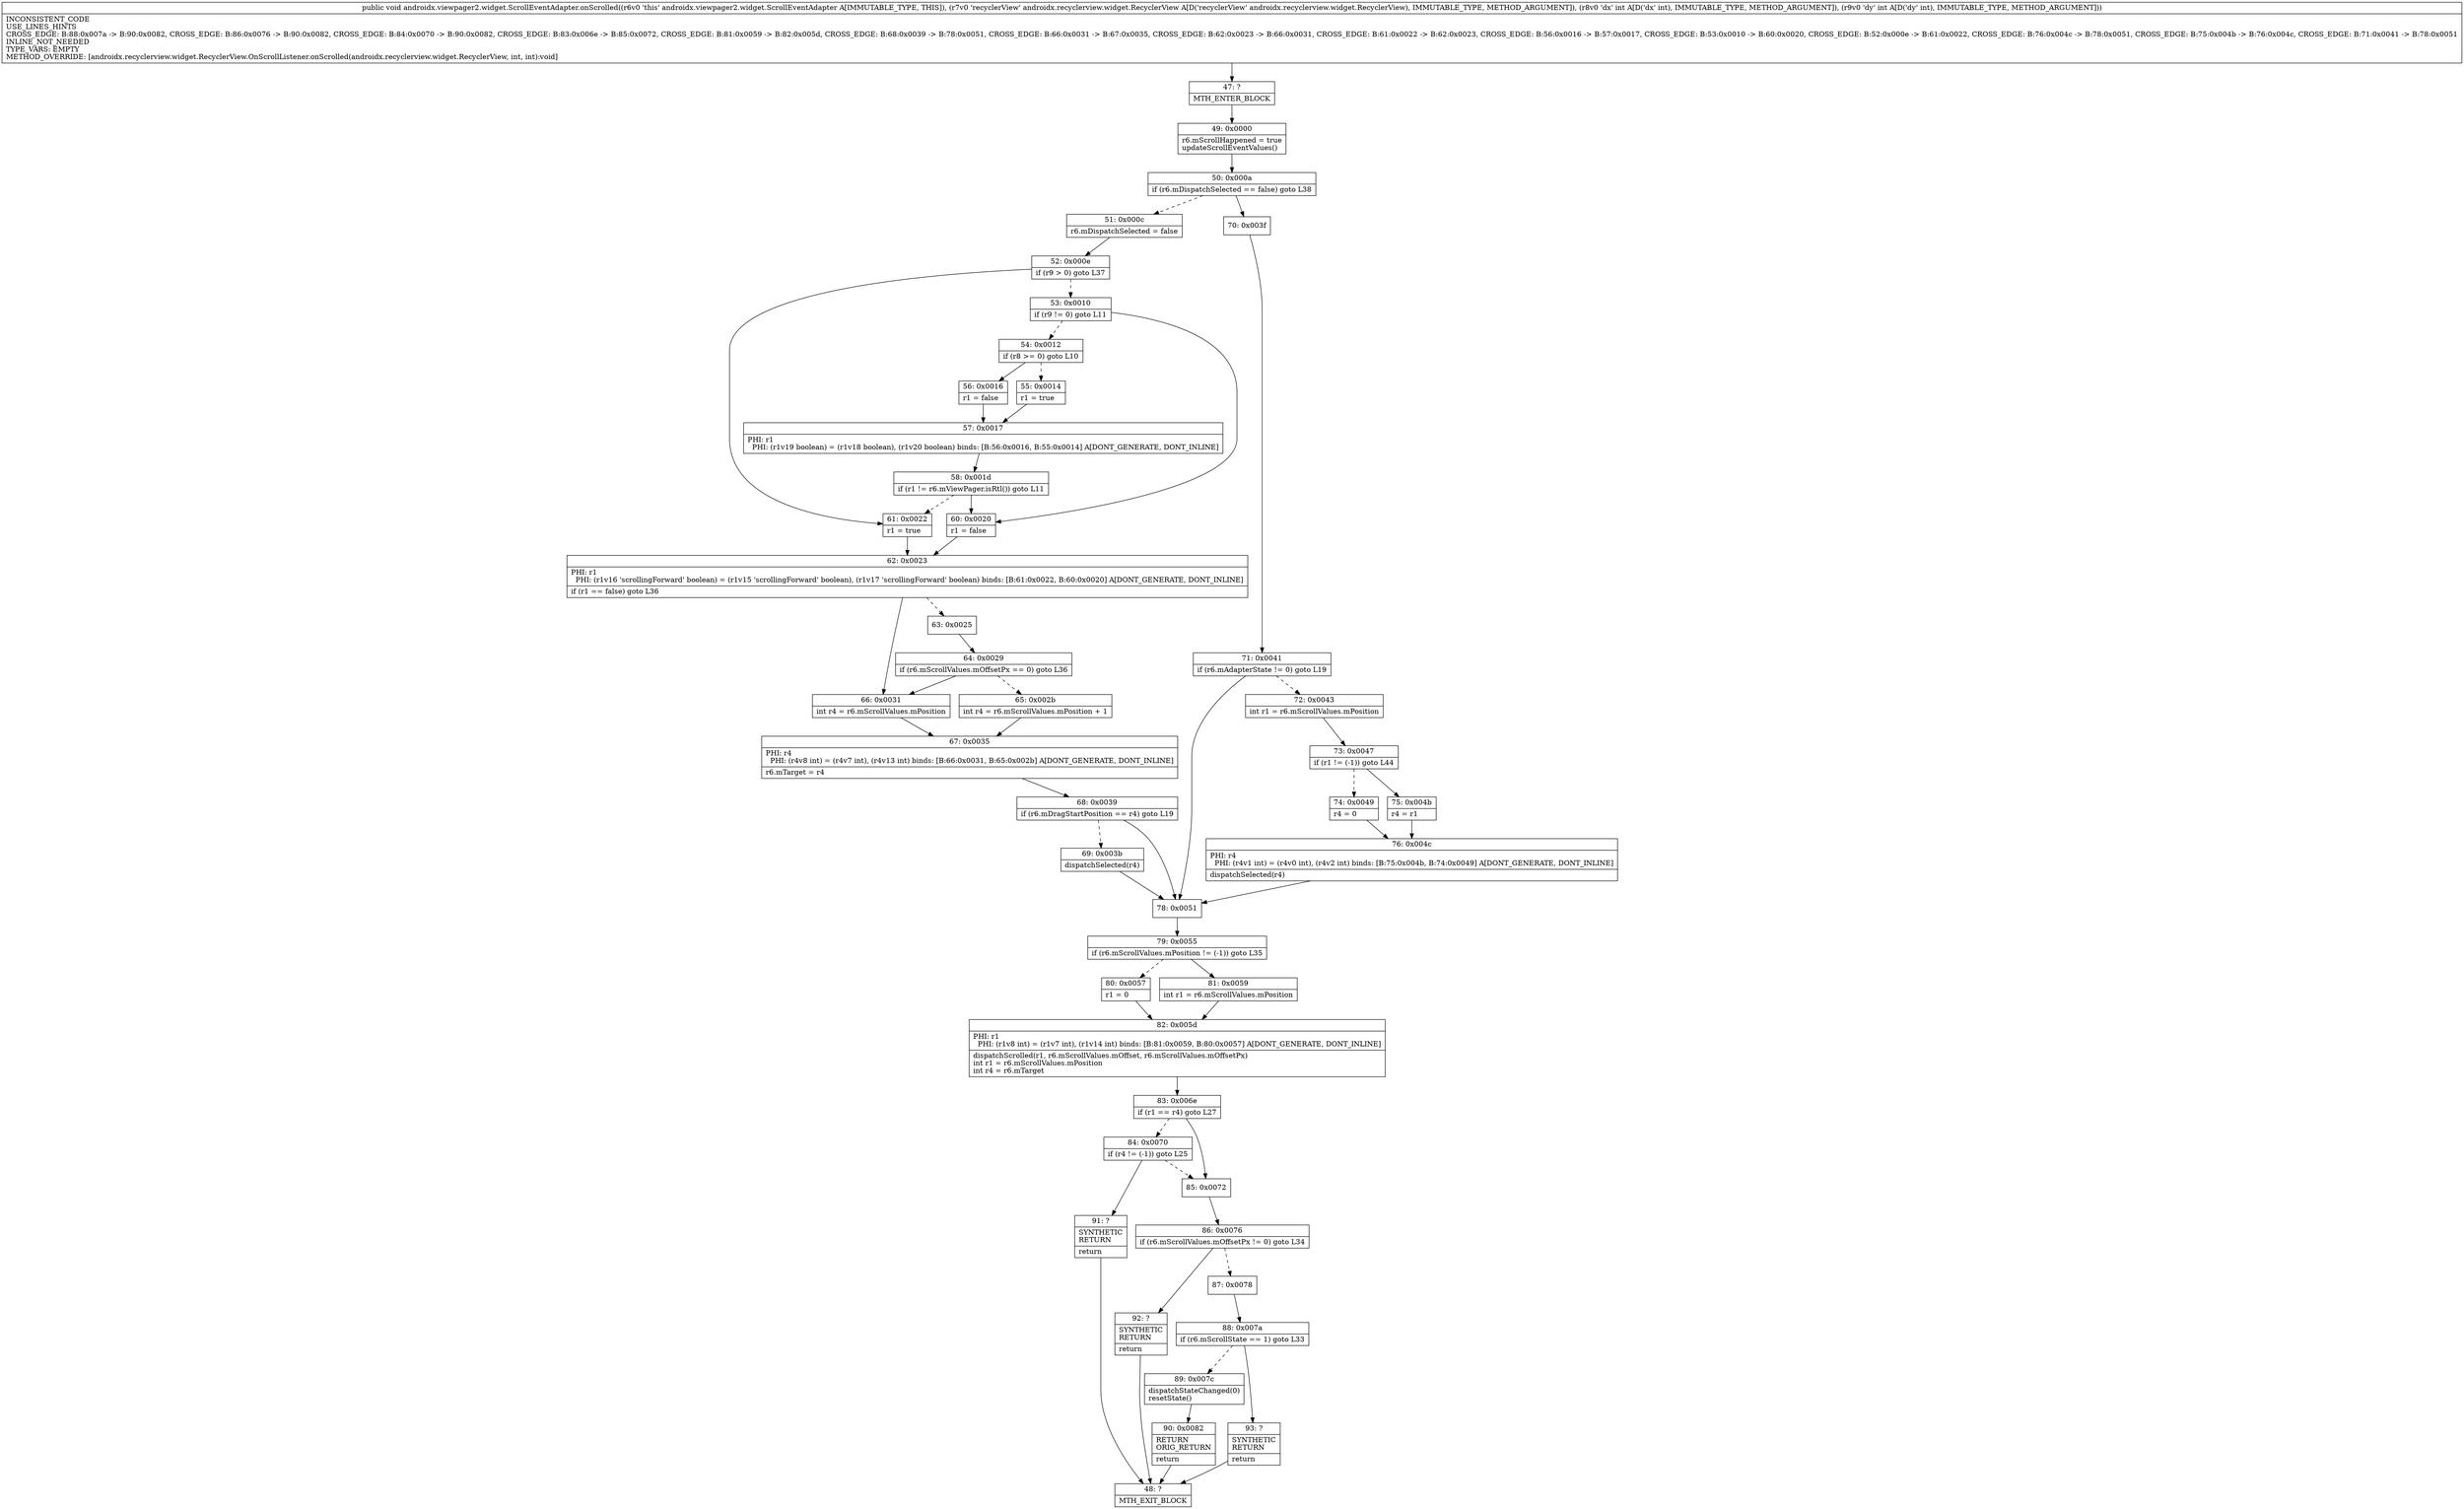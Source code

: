 digraph "CFG forandroidx.viewpager2.widget.ScrollEventAdapter.onScrolled(Landroidx\/recyclerview\/widget\/RecyclerView;II)V" {
Node_47 [shape=record,label="{47\:\ ?|MTH_ENTER_BLOCK\l}"];
Node_49 [shape=record,label="{49\:\ 0x0000|r6.mScrollHappened = true\lupdateScrollEventValues()\l}"];
Node_50 [shape=record,label="{50\:\ 0x000a|if (r6.mDispatchSelected == false) goto L38\l}"];
Node_51 [shape=record,label="{51\:\ 0x000c|r6.mDispatchSelected = false\l}"];
Node_52 [shape=record,label="{52\:\ 0x000e|if (r9 \> 0) goto L37\l}"];
Node_53 [shape=record,label="{53\:\ 0x0010|if (r9 != 0) goto L11\l}"];
Node_54 [shape=record,label="{54\:\ 0x0012|if (r8 \>= 0) goto L10\l}"];
Node_55 [shape=record,label="{55\:\ 0x0014|r1 = true\l}"];
Node_57 [shape=record,label="{57\:\ 0x0017|PHI: r1 \l  PHI: (r1v19 boolean) = (r1v18 boolean), (r1v20 boolean) binds: [B:56:0x0016, B:55:0x0014] A[DONT_GENERATE, DONT_INLINE]\l}"];
Node_58 [shape=record,label="{58\:\ 0x001d|if (r1 != r6.mViewPager.isRtl()) goto L11\l}"];
Node_56 [shape=record,label="{56\:\ 0x0016|r1 = false\l}"];
Node_60 [shape=record,label="{60\:\ 0x0020|r1 = false\l}"];
Node_62 [shape=record,label="{62\:\ 0x0023|PHI: r1 \l  PHI: (r1v16 'scrollingForward' boolean) = (r1v15 'scrollingForward' boolean), (r1v17 'scrollingForward' boolean) binds: [B:61:0x0022, B:60:0x0020] A[DONT_GENERATE, DONT_INLINE]\l|if (r1 == false) goto L36\l}"];
Node_63 [shape=record,label="{63\:\ 0x0025}"];
Node_64 [shape=record,label="{64\:\ 0x0029|if (r6.mScrollValues.mOffsetPx == 0) goto L36\l}"];
Node_65 [shape=record,label="{65\:\ 0x002b|int r4 = r6.mScrollValues.mPosition + 1\l}"];
Node_67 [shape=record,label="{67\:\ 0x0035|PHI: r4 \l  PHI: (r4v8 int) = (r4v7 int), (r4v13 int) binds: [B:66:0x0031, B:65:0x002b] A[DONT_GENERATE, DONT_INLINE]\l|r6.mTarget = r4\l}"];
Node_68 [shape=record,label="{68\:\ 0x0039|if (r6.mDragStartPosition == r4) goto L19\l}"];
Node_69 [shape=record,label="{69\:\ 0x003b|dispatchSelected(r4)\l}"];
Node_78 [shape=record,label="{78\:\ 0x0051}"];
Node_79 [shape=record,label="{79\:\ 0x0055|if (r6.mScrollValues.mPosition != (\-1)) goto L35\l}"];
Node_80 [shape=record,label="{80\:\ 0x0057|r1 = 0\l}"];
Node_82 [shape=record,label="{82\:\ 0x005d|PHI: r1 \l  PHI: (r1v8 int) = (r1v7 int), (r1v14 int) binds: [B:81:0x0059, B:80:0x0057] A[DONT_GENERATE, DONT_INLINE]\l|dispatchScrolled(r1, r6.mScrollValues.mOffset, r6.mScrollValues.mOffsetPx)\lint r1 = r6.mScrollValues.mPosition\lint r4 = r6.mTarget\l}"];
Node_83 [shape=record,label="{83\:\ 0x006e|if (r1 == r4) goto L27\l}"];
Node_84 [shape=record,label="{84\:\ 0x0070|if (r4 != (\-1)) goto L25\l}"];
Node_91 [shape=record,label="{91\:\ ?|SYNTHETIC\lRETURN\l|return\l}"];
Node_48 [shape=record,label="{48\:\ ?|MTH_EXIT_BLOCK\l}"];
Node_85 [shape=record,label="{85\:\ 0x0072}"];
Node_86 [shape=record,label="{86\:\ 0x0076|if (r6.mScrollValues.mOffsetPx != 0) goto L34\l}"];
Node_87 [shape=record,label="{87\:\ 0x0078}"];
Node_88 [shape=record,label="{88\:\ 0x007a|if (r6.mScrollState == 1) goto L33\l}"];
Node_89 [shape=record,label="{89\:\ 0x007c|dispatchStateChanged(0)\lresetState()\l}"];
Node_90 [shape=record,label="{90\:\ 0x0082|RETURN\lORIG_RETURN\l|return\l}"];
Node_93 [shape=record,label="{93\:\ ?|SYNTHETIC\lRETURN\l|return\l}"];
Node_92 [shape=record,label="{92\:\ ?|SYNTHETIC\lRETURN\l|return\l}"];
Node_81 [shape=record,label="{81\:\ 0x0059|int r1 = r6.mScrollValues.mPosition\l}"];
Node_66 [shape=record,label="{66\:\ 0x0031|int r4 = r6.mScrollValues.mPosition\l}"];
Node_61 [shape=record,label="{61\:\ 0x0022|r1 = true\l}"];
Node_70 [shape=record,label="{70\:\ 0x003f}"];
Node_71 [shape=record,label="{71\:\ 0x0041|if (r6.mAdapterState != 0) goto L19\l}"];
Node_72 [shape=record,label="{72\:\ 0x0043|int r1 = r6.mScrollValues.mPosition\l}"];
Node_73 [shape=record,label="{73\:\ 0x0047|if (r1 != (\-1)) goto L44\l}"];
Node_74 [shape=record,label="{74\:\ 0x0049|r4 = 0\l}"];
Node_76 [shape=record,label="{76\:\ 0x004c|PHI: r4 \l  PHI: (r4v1 int) = (r4v0 int), (r4v2 int) binds: [B:75:0x004b, B:74:0x0049] A[DONT_GENERATE, DONT_INLINE]\l|dispatchSelected(r4)\l}"];
Node_75 [shape=record,label="{75\:\ 0x004b|r4 = r1\l}"];
MethodNode[shape=record,label="{public void androidx.viewpager2.widget.ScrollEventAdapter.onScrolled((r6v0 'this' androidx.viewpager2.widget.ScrollEventAdapter A[IMMUTABLE_TYPE, THIS]), (r7v0 'recyclerView' androidx.recyclerview.widget.RecyclerView A[D('recyclerView' androidx.recyclerview.widget.RecyclerView), IMMUTABLE_TYPE, METHOD_ARGUMENT]), (r8v0 'dx' int A[D('dx' int), IMMUTABLE_TYPE, METHOD_ARGUMENT]), (r9v0 'dy' int A[D('dy' int), IMMUTABLE_TYPE, METHOD_ARGUMENT]))  | INCONSISTENT_CODE\lUSE_LINES_HINTS\lCROSS_EDGE: B:88:0x007a \-\> B:90:0x0082, CROSS_EDGE: B:86:0x0076 \-\> B:90:0x0082, CROSS_EDGE: B:84:0x0070 \-\> B:90:0x0082, CROSS_EDGE: B:83:0x006e \-\> B:85:0x0072, CROSS_EDGE: B:81:0x0059 \-\> B:82:0x005d, CROSS_EDGE: B:68:0x0039 \-\> B:78:0x0051, CROSS_EDGE: B:66:0x0031 \-\> B:67:0x0035, CROSS_EDGE: B:62:0x0023 \-\> B:66:0x0031, CROSS_EDGE: B:61:0x0022 \-\> B:62:0x0023, CROSS_EDGE: B:56:0x0016 \-\> B:57:0x0017, CROSS_EDGE: B:53:0x0010 \-\> B:60:0x0020, CROSS_EDGE: B:52:0x000e \-\> B:61:0x0022, CROSS_EDGE: B:76:0x004c \-\> B:78:0x0051, CROSS_EDGE: B:75:0x004b \-\> B:76:0x004c, CROSS_EDGE: B:71:0x0041 \-\> B:78:0x0051\lINLINE_NOT_NEEDED\lTYPE_VARS: EMPTY\lMETHOD_OVERRIDE: [androidx.recyclerview.widget.RecyclerView.OnScrollListener.onScrolled(androidx.recyclerview.widget.RecyclerView, int, int):void]\l}"];
MethodNode -> Node_47;Node_47 -> Node_49;
Node_49 -> Node_50;
Node_50 -> Node_51[style=dashed];
Node_50 -> Node_70;
Node_51 -> Node_52;
Node_52 -> Node_53[style=dashed];
Node_52 -> Node_61;
Node_53 -> Node_54[style=dashed];
Node_53 -> Node_60;
Node_54 -> Node_55[style=dashed];
Node_54 -> Node_56;
Node_55 -> Node_57;
Node_57 -> Node_58;
Node_58 -> Node_60;
Node_58 -> Node_61[style=dashed];
Node_56 -> Node_57;
Node_60 -> Node_62;
Node_62 -> Node_63[style=dashed];
Node_62 -> Node_66;
Node_63 -> Node_64;
Node_64 -> Node_65[style=dashed];
Node_64 -> Node_66;
Node_65 -> Node_67;
Node_67 -> Node_68;
Node_68 -> Node_69[style=dashed];
Node_68 -> Node_78;
Node_69 -> Node_78;
Node_78 -> Node_79;
Node_79 -> Node_80[style=dashed];
Node_79 -> Node_81;
Node_80 -> Node_82;
Node_82 -> Node_83;
Node_83 -> Node_84[style=dashed];
Node_83 -> Node_85;
Node_84 -> Node_85[style=dashed];
Node_84 -> Node_91;
Node_91 -> Node_48;
Node_85 -> Node_86;
Node_86 -> Node_87[style=dashed];
Node_86 -> Node_92;
Node_87 -> Node_88;
Node_88 -> Node_89[style=dashed];
Node_88 -> Node_93;
Node_89 -> Node_90;
Node_90 -> Node_48;
Node_93 -> Node_48;
Node_92 -> Node_48;
Node_81 -> Node_82;
Node_66 -> Node_67;
Node_61 -> Node_62;
Node_70 -> Node_71;
Node_71 -> Node_72[style=dashed];
Node_71 -> Node_78;
Node_72 -> Node_73;
Node_73 -> Node_74[style=dashed];
Node_73 -> Node_75;
Node_74 -> Node_76;
Node_76 -> Node_78;
Node_75 -> Node_76;
}

